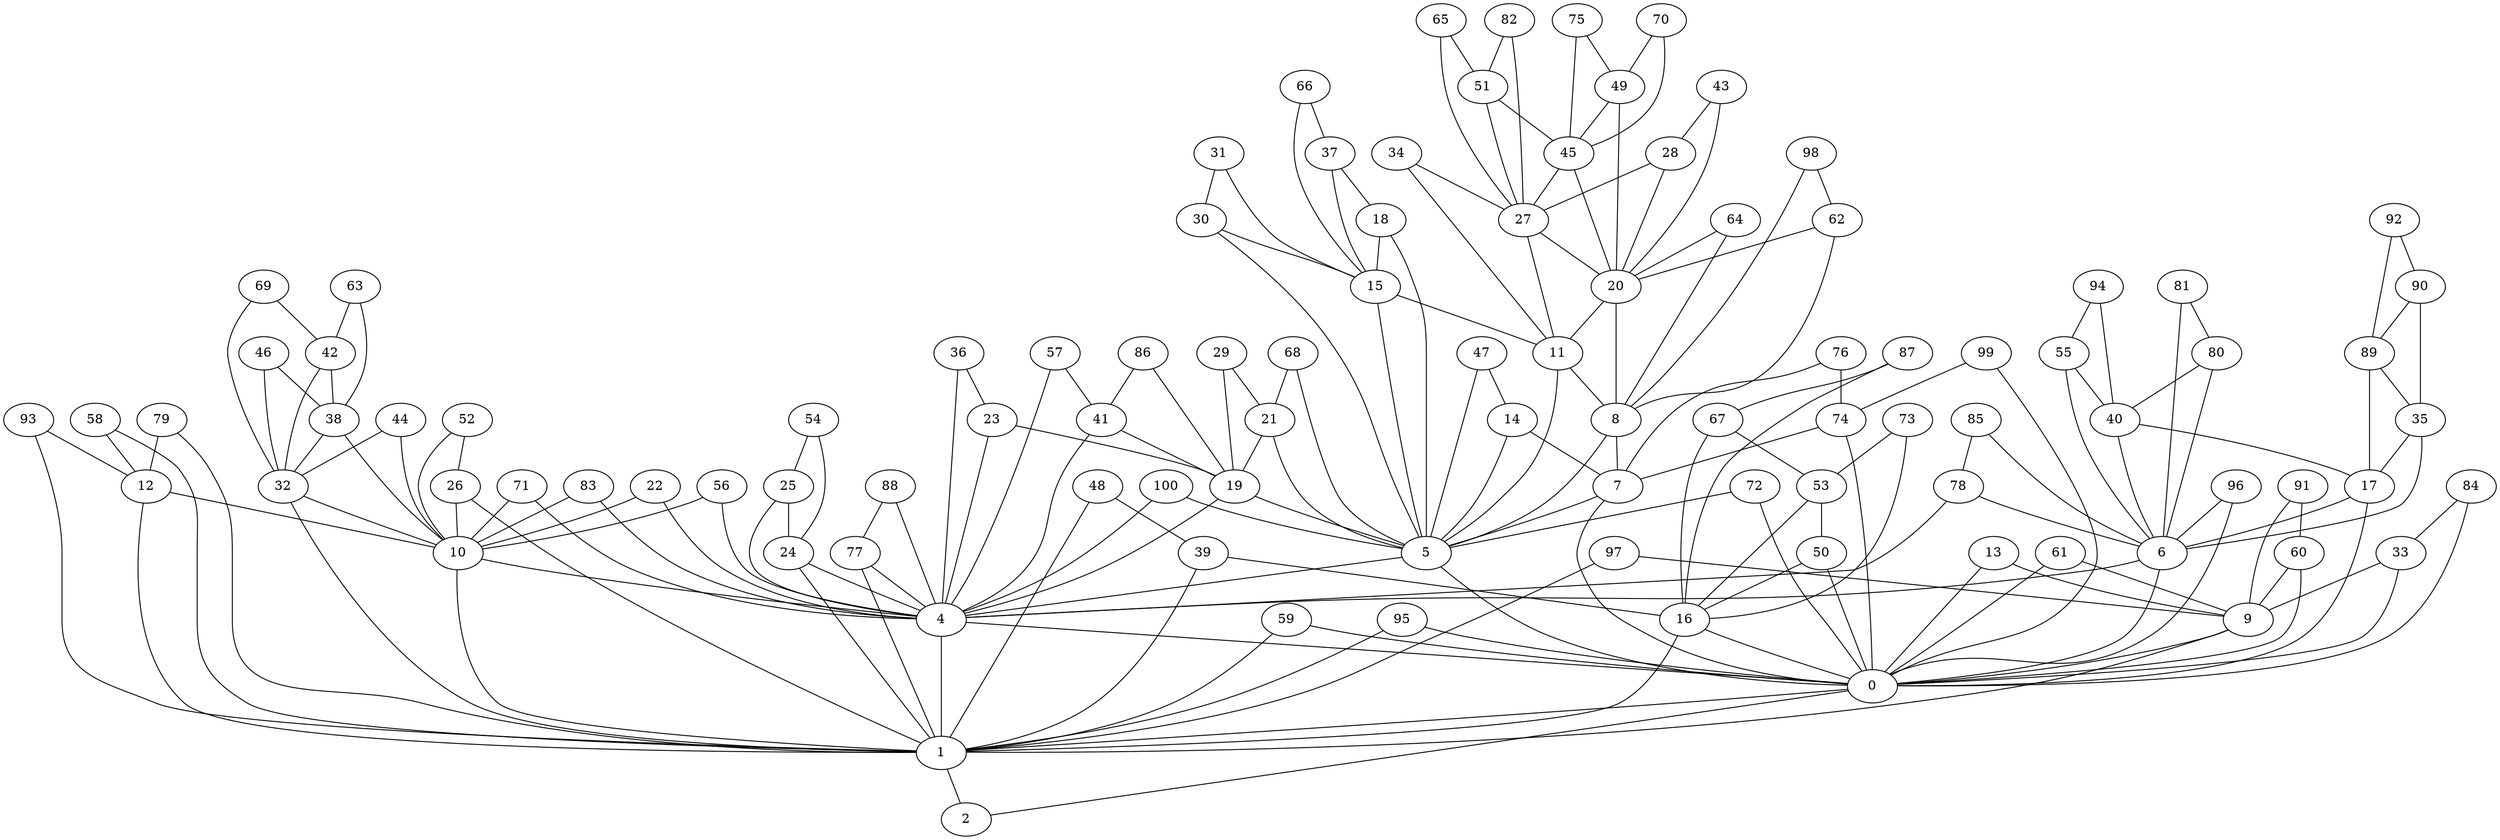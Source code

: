 strict graph G {
0;
1;
2;
4;
5;
6;
7;
8;
9;
10;
11;
12;
13;
14;
15;
16;
17;
18;
19;
20;
21;
22;
23;
24;
25;
26;
27;
28;
29;
30;
31;
32;
33;
34;
35;
36;
37;
38;
39;
40;
41;
42;
43;
44;
45;
46;
47;
48;
49;
50;
51;
52;
53;
54;
55;
56;
57;
58;
59;
60;
61;
62;
63;
64;
65;
66;
67;
68;
69;
70;
71;
72;
73;
74;
75;
76;
77;
78;
79;
80;
81;
82;
83;
84;
85;
86;
87;
88;
89;
90;
91;
92;
93;
94;
95;
96;
97;
98;
99;
100;
93 -- 1;
54 -- 25;
54 -- 24;
50 -- 0;
96 -- 6;
16 -- 0;
22 -- 10;
60 -- 9;
68 -- 5;
48 -- 1;
90 -- 89;
89 -- 17;
15 -- 5;
0 -- 1;
16 -- 1;
58 -- 12;
81 -- 6;
95 -- 0;
50 -- 16;
20 -- 11;
52 -- 10;
81 -- 80;
4 -- 0;
46 -- 38;
21 -- 5;
8 -- 7;
67 -- 53;
26 -- 10;
30 -- 5;
42 -- 38;
57 -- 41;
57 -- 4;
51 -- 27;
9 -- 1;
70 -- 49;
58 -- 1;
23 -- 4;
18 -- 5;
82 -- 51;
22 -- 4;
43 -- 20;
13 -- 0;
33 -- 0;
78 -- 4;
52 -- 26;
86 -- 19;
96 -- 0;
97 -- 9;
74 -- 7;
1 -- 2;
87 -- 67;
94 -- 55;
100 -- 4;
18 -- 15;
45 -- 20;
80 -- 40;
68 -- 21;
87 -- 16;
35 -- 17;
47 -- 14;
55 -- 6;
65 -- 51;
85 -- 6;
31 -- 30;
23 -- 19;
34 -- 27;
72 -- 0;
92 -- 90;
90 -- 35;
100 -- 5;
65 -- 27;
32 -- 10;
37 -- 15;
61 -- 9;
19 -- 4;
17 -- 6;
55 -- 40;
7 -- 0;
93 -- 12;
30 -- 15;
0 -- 2;
94 -- 40;
27 -- 11;
88 -- 4;
56 -- 10;
95 -- 1;
47 -- 5;
79 -- 1;
84 -- 33;
97 -- 1;
92 -- 89;
73 -- 53;
4 -- 1;
76 -- 74;
60 -- 0;
28 -- 27;
41 -- 4;
49 -- 45;
14 -- 7;
13 -- 9;
6 -- 4;
69 -- 42;
91 -- 60;
12 -- 1;
83 -- 10;
71 -- 10;
39 -- 16;
7 -- 5;
44 -- 32;
26 -- 1;
84 -- 0;
32 -- 1;
33 -- 9;
78 -- 6;
36 -- 23;
98 -- 62;
25 -- 24;
9 -- 0;
76 -- 7;
66 -- 37;
27 -- 20;
37 -- 18;
38 -- 10;
72 -- 5;
74 -- 0;
75 -- 45;
86 -- 41;
41 -- 19;
38 -- 32;
53 -- 16;
12 -- 10;
21 -- 19;
29 -- 21;
59 -- 0;
73 -- 16;
46 -- 32;
64 -- 20;
77 -- 4;
89 -- 35;
85 -- 78;
98 -- 8;
51 -- 45;
6 -- 0;
69 -- 32;
70 -- 45;
36 -- 4;
49 -- 20;
88 -- 77;
11 -- 8;
11 -- 5;
24 -- 1;
83 -- 4;
63 -- 38;
28 -- 20;
34 -- 11;
99 -- 0;
15 -- 11;
24 -- 4;
62 -- 20;
14 -- 5;
45 -- 27;
43 -- 28;
80 -- 6;
99 -- 74;
64 -- 8;
67 -- 16;
5 -- 4;
8 -- 5;
63 -- 42;
20 -- 8;
71 -- 4;
82 -- 27;
61 -- 0;
39 -- 1;
10 -- 4;
56 -- 4;
62 -- 8;
75 -- 49;
40 -- 17;
53 -- 50;
31 -- 15;
59 -- 1;
40 -- 6;
19 -- 5;
17 -- 0;
5 -- 0;
25 -- 4;
29 -- 19;
42 -- 32;
48 -- 39;
91 -- 9;
10 -- 1;
79 -- 12;
35 -- 6;
44 -- 10;
66 -- 15;
77 -- 1;
}
